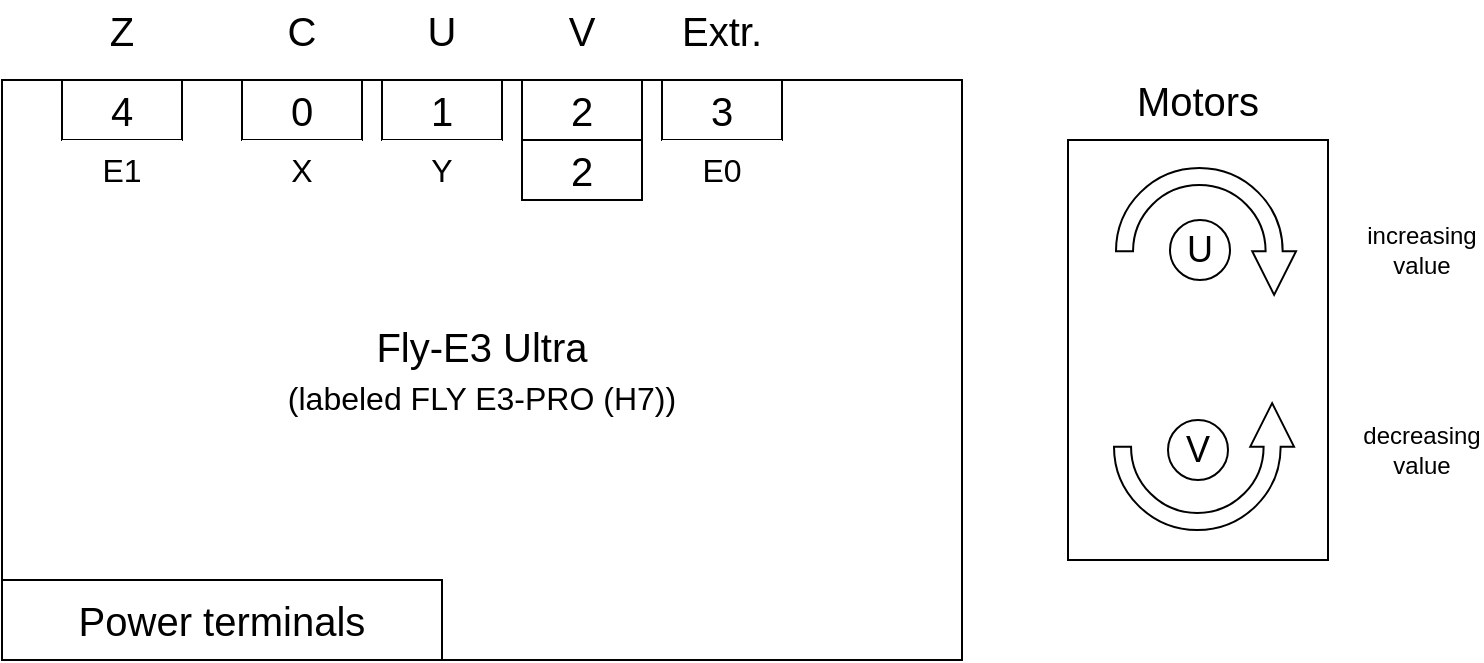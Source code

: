 <mxfile>
    <diagram id="m6rDN8oZ5okZAoY6QzZt" name="Page-1">
        <mxGraphModel dx="987" dy="739" grid="1" gridSize="10" guides="1" tooltips="1" connect="1" arrows="1" fold="1" page="1" pageScale="1" pageWidth="850" pageHeight="1100" math="0" shadow="0">
            <root>
                <mxCell id="0"/>
                <mxCell id="1" parent="0"/>
                <mxCell id="2" value="&lt;font&gt;Fly-E3 Ultra&lt;/font&gt;&lt;div&gt;&lt;font style=&quot;font-size: 16px;&quot;&gt;(labeled FLY E3-PRO (H7))&lt;/font&gt;&lt;/div&gt;" style="rounded=0;whiteSpace=wrap;html=1;fontSize=20;" vertex="1" parent="1">
                    <mxGeometry x="80" y="140" width="480" height="290" as="geometry"/>
                </mxCell>
                <mxCell id="3" value="Power terminals" style="rounded=0;whiteSpace=wrap;html=1;fontSize=20;" vertex="1" parent="1">
                    <mxGeometry x="80" y="390" width="220" height="40" as="geometry"/>
                </mxCell>
                <mxCell id="4" value="4" style="rounded=0;whiteSpace=wrap;html=1;fontSize=20;" vertex="1" parent="1">
                    <mxGeometry x="110" y="140" width="60" height="30" as="geometry"/>
                </mxCell>
                <mxCell id="5" value="0" style="rounded=0;whiteSpace=wrap;html=1;fontSize=20;" vertex="1" parent="1">
                    <mxGeometry x="200" y="140" width="60" height="30" as="geometry"/>
                </mxCell>
                <mxCell id="6" value="1" style="rounded=0;whiteSpace=wrap;html=1;fontSize=20;" vertex="1" parent="1">
                    <mxGeometry x="270" y="140" width="60" height="30" as="geometry"/>
                </mxCell>
                <mxCell id="7" value="2" style="rounded=0;whiteSpace=wrap;html=1;fontSize=20;" vertex="1" parent="1">
                    <mxGeometry x="340" y="140" width="60" height="30" as="geometry"/>
                </mxCell>
                <mxCell id="8" value="3" style="rounded=0;whiteSpace=wrap;html=1;fontSize=20;" vertex="1" parent="1">
                    <mxGeometry x="410" y="140" width="60" height="30" as="geometry"/>
                </mxCell>
                <mxCell id="9" value="2" style="rounded=0;whiteSpace=wrap;html=1;fontSize=20;" vertex="1" parent="1">
                    <mxGeometry x="340" y="170" width="60" height="30" as="geometry"/>
                </mxCell>
                <mxCell id="10" value="E1" style="rounded=0;whiteSpace=wrap;html=1;strokeColor=none;fontSize=16;" vertex="1" parent="1">
                    <mxGeometry x="110" y="170" width="60" height="30" as="geometry"/>
                </mxCell>
                <mxCell id="11" value="Y" style="rounded=0;whiteSpace=wrap;html=1;strokeColor=none;fontSize=16;" vertex="1" parent="1">
                    <mxGeometry x="270" y="170" width="60" height="30" as="geometry"/>
                </mxCell>
                <mxCell id="12" value="X" style="rounded=0;whiteSpace=wrap;html=1;strokeColor=none;fontSize=16;" vertex="1" parent="1">
                    <mxGeometry x="200" y="170" width="60" height="30" as="geometry"/>
                </mxCell>
                <mxCell id="13" value="E0" style="rounded=0;whiteSpace=wrap;html=1;strokeColor=none;fontSize=16;" vertex="1" parent="1">
                    <mxGeometry x="410" y="170" width="60" height="30" as="geometry"/>
                </mxCell>
                <mxCell id="24" value="Z" style="rounded=0;whiteSpace=wrap;html=1;strokeColor=none;fontSize=20;" vertex="1" parent="1">
                    <mxGeometry x="110" y="100" width="60" height="30" as="geometry"/>
                </mxCell>
                <mxCell id="25" value="C" style="rounded=0;whiteSpace=wrap;html=1;strokeColor=none;fontSize=20;" vertex="1" parent="1">
                    <mxGeometry x="200" y="100" width="60" height="30" as="geometry"/>
                </mxCell>
                <mxCell id="26" value="U" style="rounded=0;whiteSpace=wrap;html=1;strokeColor=none;fontSize=20;" vertex="1" parent="1">
                    <mxGeometry x="270" y="100" width="60" height="30" as="geometry"/>
                </mxCell>
                <mxCell id="27" value="Extr." style="rounded=0;whiteSpace=wrap;html=1;strokeColor=none;fontSize=20;" vertex="1" parent="1">
                    <mxGeometry x="410" y="100" width="60" height="30" as="geometry"/>
                </mxCell>
                <mxCell id="28" value="V" style="rounded=0;whiteSpace=wrap;html=1;strokeColor=none;fontSize=20;" vertex="1" parent="1">
                    <mxGeometry x="340" y="100" width="60" height="30" as="geometry"/>
                </mxCell>
                <mxCell id="14" value="" style="rounded=0;whiteSpace=wrap;html=1;" vertex="1" parent="1">
                    <mxGeometry x="613" y="170" width="130" height="210" as="geometry"/>
                </mxCell>
                <mxCell id="15" value="U" style="ellipse;whiteSpace=wrap;html=1;aspect=fixed;fontSize=18;" vertex="1" parent="1">
                    <mxGeometry x="664" y="210" width="30" height="30" as="geometry"/>
                </mxCell>
                <mxCell id="16" value="V" style="ellipse;whiteSpace=wrap;html=1;aspect=fixed;fontSize=18;" vertex="1" parent="1">
                    <mxGeometry x="663" y="310" width="30" height="30" as="geometry"/>
                </mxCell>
                <mxCell id="17" value="Motors" style="text;html=1;align=center;verticalAlign=middle;whiteSpace=wrap;rounded=0;fontSize=20;" vertex="1" parent="1">
                    <mxGeometry x="613" y="135" width="130" height="30" as="geometry"/>
                </mxCell>
                <mxCell id="22" value="" style="html=1;shadow=0;dashed=0;align=center;verticalAlign=middle;shape=mxgraph.arrows2.uTurnArrow;dy=4.26;arrowHead=21.87;dx2=21.77;direction=north;flipH=1;" vertex="1" parent="1">
                    <mxGeometry x="636" y="325" width="90" height="40" as="geometry"/>
                </mxCell>
                <mxCell id="23" value="" style="html=1;shadow=0;dashed=0;align=center;verticalAlign=middle;shape=mxgraph.arrows2.uTurnArrow;dy=4.26;arrowHead=21.87;dx2=21.77;direction=south;flipH=0;" vertex="1" parent="1">
                    <mxGeometry x="637" y="184" width="90" height="40" as="geometry"/>
                </mxCell>
                <mxCell id="30" value="increasing&lt;div&gt;value&lt;/div&gt;" style="text;html=1;align=center;verticalAlign=middle;whiteSpace=wrap;rounded=0;" vertex="1" parent="1">
                    <mxGeometry x="760" y="210" width="60" height="30" as="geometry"/>
                </mxCell>
                <mxCell id="31" value="decreasing&lt;div&gt;value&lt;/div&gt;" style="text;html=1;align=center;verticalAlign=middle;whiteSpace=wrap;rounded=0;" vertex="1" parent="1">
                    <mxGeometry x="760" y="310" width="60" height="30" as="geometry"/>
                </mxCell>
            </root>
        </mxGraphModel>
    </diagram>
</mxfile>